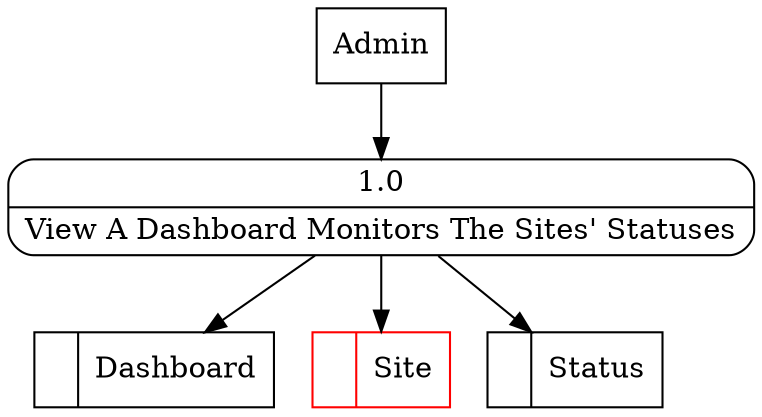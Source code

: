 digraph dfd2{ 
node[shape=record]
200 [label="<f0>  |<f1> Dashboard " ];
201 [label="<f0>  |<f1> Site " color=red];
202 [label="<f0>  |<f1> Status " ];
203 [label="Admin" shape=box];
204 [label="{<f0> 1.0|<f1> View A Dashboard Monitors The Sites' Statuses }" shape=Mrecord];
203 -> 204
204 -> 200
204 -> 202
204 -> 201
}
